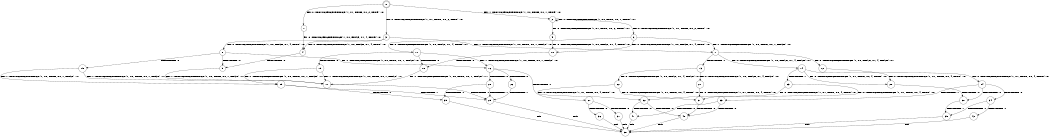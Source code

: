 digraph BCG {
size = "7, 10.5";
center = TRUE;
node [shape = circle];
0 [peripheries = 2];
0 -> 1 [label = "EX !0 !ATOMIC_EXCH_BRANCH (1, +1, TRUE, +0, 2, TRUE) !:0:"];
0 -> 2 [label = "EX !1 !ATOMIC_EXCH_BRANCH (1, +0, TRUE, +0, 1, TRUE) !:0:"];
0 -> 3 [label = "EX !0 !ATOMIC_EXCH_BRANCH (1, +1, TRUE, +0, 2, TRUE) !:0:"];
1 -> 4 [label = "EX !0 !ATOMIC_EXCH_BRANCH (1, +0, FALSE, +1, 4, TRUE) !:0:"];
2 -> 5 [label = "EX !0 !ATOMIC_EXCH_BRANCH (1, +1, TRUE, +0, 2, TRUE) !:0:"];
2 -> 6 [label = "EX !0 !ATOMIC_EXCH_BRANCH (1, +1, TRUE, +0, 2, TRUE) !:0:"];
2 -> 2 [label = "EX !1 !ATOMIC_EXCH_BRANCH (1, +0, TRUE, +0, 1, TRUE) !:0:"];
3 -> 4 [label = "EX !0 !ATOMIC_EXCH_BRANCH (1, +0, FALSE, +1, 4, TRUE) !:0:"];
3 -> 7 [label = "EX !1 !ATOMIC_EXCH_BRANCH (1, +0, TRUE, +0, 1, FALSE) !:0:"];
3 -> 8 [label = "EX !0 !ATOMIC_EXCH_BRANCH (1, +0, FALSE, +1, 4, TRUE) !:0:"];
4 -> 9 [label = "TERMINATE !0"];
5 -> 10 [label = "EX !0 !ATOMIC_EXCH_BRANCH (1, +0, FALSE, +1, 4, TRUE) !:0:"];
6 -> 10 [label = "EX !0 !ATOMIC_EXCH_BRANCH (1, +0, FALSE, +1, 4, TRUE) !:0:"];
6 -> 7 [label = "EX !1 !ATOMIC_EXCH_BRANCH (1, +0, TRUE, +0, 1, FALSE) !:0:"];
6 -> 11 [label = "EX !0 !ATOMIC_EXCH_BRANCH (1, +0, FALSE, +1, 4, TRUE) !:0:"];
7 -> 12 [label = "EX !0 !ATOMIC_EXCH_BRANCH (1, +0, FALSE, +1, 4, FALSE) !:0:"];
7 -> 13 [label = "TERMINATE !1"];
7 -> 14 [label = "EX !0 !ATOMIC_EXCH_BRANCH (1, +0, FALSE, +1, 4, FALSE) !:0:"];
8 -> 9 [label = "TERMINATE !0"];
8 -> 15 [label = "TERMINATE !0"];
8 -> 16 [label = "EX !1 !ATOMIC_EXCH_BRANCH (1, +0, TRUE, +0, 1, FALSE) !:0:"];
9 -> 17 [label = "EX !1 !ATOMIC_EXCH_BRANCH (1, +0, TRUE, +0, 1, FALSE) !:1:"];
10 -> 18 [label = "TERMINATE !0"];
11 -> 18 [label = "TERMINATE !0"];
11 -> 19 [label = "TERMINATE !0"];
11 -> 16 [label = "EX !1 !ATOMIC_EXCH_BRANCH (1, +0, TRUE, +0, 1, FALSE) !:0:"];
12 -> 20 [label = "EX !0 !ATOMIC_EXCH_BRANCH (1, +1, TRUE, +0, 4, TRUE) !:0:"];
13 -> 21 [label = "EX !0 !ATOMIC_EXCH_BRANCH (1, +0, FALSE, +1, 4, FALSE) !:0:"];
13 -> 22 [label = "EX !0 !ATOMIC_EXCH_BRANCH (1, +0, FALSE, +1, 4, FALSE) !:0:"];
14 -> 20 [label = "EX !0 !ATOMIC_EXCH_BRANCH (1, +1, TRUE, +0, 4, TRUE) !:0:"];
14 -> 23 [label = "TERMINATE !1"];
14 -> 24 [label = "EX !0 !ATOMIC_EXCH_BRANCH (1, +1, TRUE, +0, 4, TRUE) !:0:"];
15 -> 17 [label = "EX !1 !ATOMIC_EXCH_BRANCH (1, +0, TRUE, +0, 1, FALSE) !:1:"];
15 -> 25 [label = "EX !1 !ATOMIC_EXCH_BRANCH (1, +0, TRUE, +0, 1, FALSE) !:1:"];
16 -> 26 [label = "TERMINATE !0"];
16 -> 27 [label = "TERMINATE !1"];
16 -> 28 [label = "TERMINATE !0"];
17 -> 29 [label = "TERMINATE !1"];
18 -> 17 [label = "EX !1 !ATOMIC_EXCH_BRANCH (1, +0, TRUE, +0, 1, FALSE) !:1:"];
19 -> 17 [label = "EX !1 !ATOMIC_EXCH_BRANCH (1, +0, TRUE, +0, 1, FALSE) !:1:"];
19 -> 25 [label = "EX !1 !ATOMIC_EXCH_BRANCH (1, +0, TRUE, +0, 1, FALSE) !:1:"];
20 -> 30 [label = "TERMINATE !0"];
21 -> 31 [label = "EX !0 !ATOMIC_EXCH_BRANCH (1, +1, TRUE, +0, 4, TRUE) !:0:"];
22 -> 31 [label = "EX !0 !ATOMIC_EXCH_BRANCH (1, +1, TRUE, +0, 4, TRUE) !:0:"];
22 -> 32 [label = "EX !0 !ATOMIC_EXCH_BRANCH (1, +1, TRUE, +0, 4, TRUE) !:0:"];
23 -> 31 [label = "EX !0 !ATOMIC_EXCH_BRANCH (1, +1, TRUE, +0, 4, TRUE) !:0:"];
23 -> 32 [label = "EX !0 !ATOMIC_EXCH_BRANCH (1, +1, TRUE, +0, 4, TRUE) !:0:"];
24 -> 30 [label = "TERMINATE !0"];
24 -> 33 [label = "TERMINATE !1"];
24 -> 34 [label = "TERMINATE !0"];
25 -> 29 [label = "TERMINATE !1"];
25 -> 35 [label = "TERMINATE !1"];
26 -> 29 [label = "TERMINATE !1"];
27 -> 36 [label = "TERMINATE !0"];
27 -> 37 [label = "TERMINATE !0"];
28 -> 29 [label = "TERMINATE !1"];
28 -> 35 [label = "TERMINATE !1"];
29 -> 38 [label = "exit"];
30 -> 39 [label = "TERMINATE !1"];
31 -> 40 [label = "TERMINATE !0"];
32 -> 40 [label = "TERMINATE !0"];
32 -> 41 [label = "TERMINATE !0"];
33 -> 40 [label = "TERMINATE !0"];
33 -> 41 [label = "TERMINATE !0"];
34 -> 39 [label = "TERMINATE !1"];
34 -> 42 [label = "TERMINATE !1"];
35 -> 38 [label = "exit"];
36 -> 38 [label = "exit"];
37 -> 38 [label = "exit"];
39 -> 38 [label = "exit"];
40 -> 38 [label = "exit"];
41 -> 38 [label = "exit"];
42 -> 38 [label = "exit"];
}
